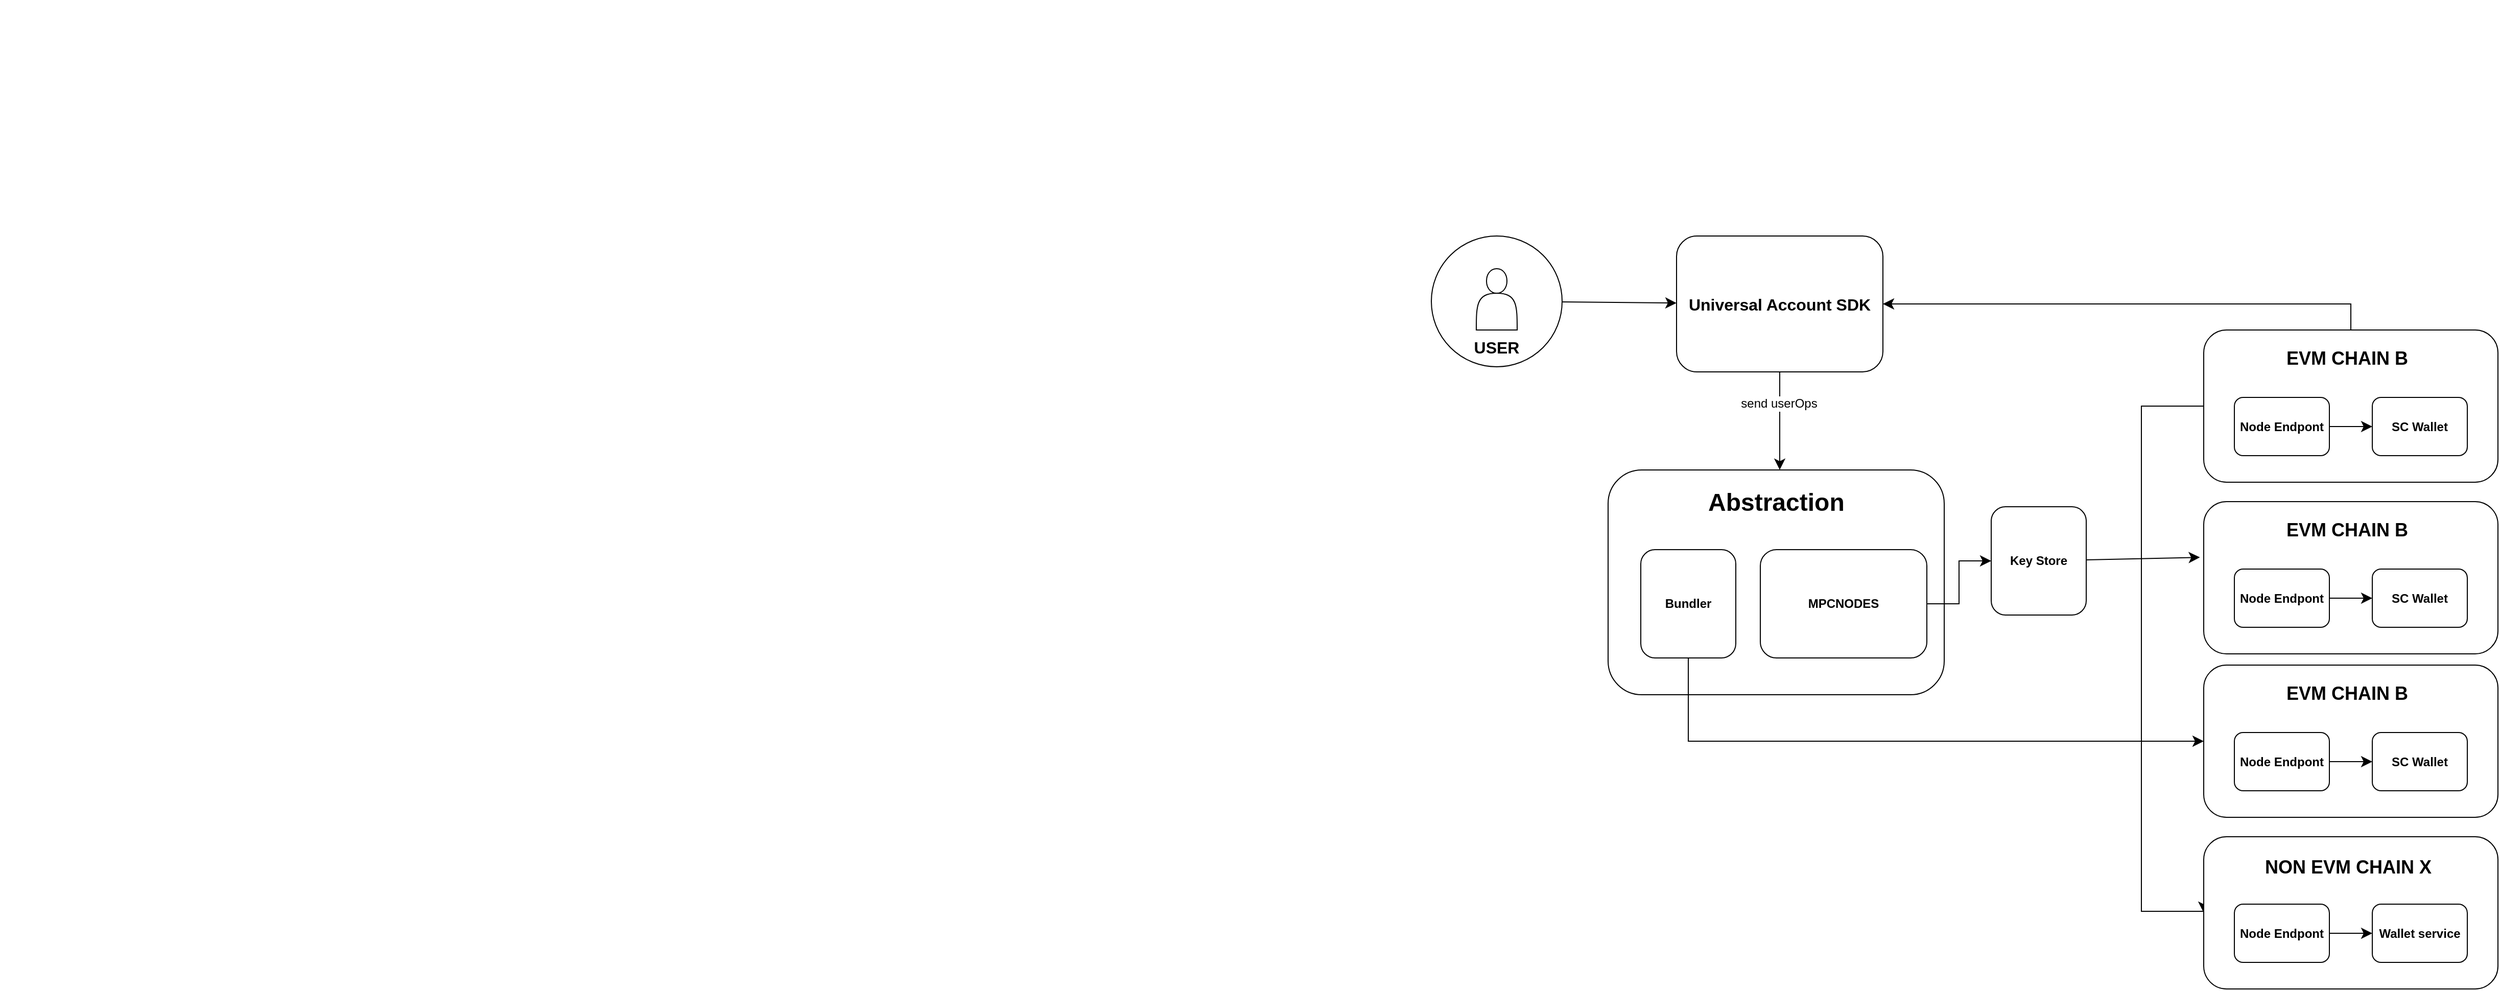 <mxfile version="24.7.1" type="github">
  <diagram name="Page-1" id="M1t9FGvkU17HdAlIoPvs">
    <mxGraphModel dx="1196" dy="707" grid="0" gridSize="10" guides="1" tooltips="1" connect="1" arrows="1" fold="1" page="0" pageScale="1" pageWidth="850" pageHeight="1100" math="0" shadow="0">
      <root>
        <mxCell id="0" />
        <mxCell id="1" parent="0" />
        <mxCell id="ed4Wh0j3ZcqlSjC6VKng-1" value="" style="shape=image;verticalLabelPosition=bottom;labelBackgroundColor=default;verticalAlign=top;aspect=fixed;imageAspect=0;image=https://files.readme.io/d009ae7-photo_2024-04-02_17-54-04.jpg;" vertex="1" parent="1">
          <mxGeometry x="175.533" y="165.667" width="1200" height="848" as="geometry" />
        </mxCell>
        <mxCell id="ed4Wh0j3ZcqlSjC6VKng-5" value="" style="edgeStyle=none;curved=1;rounded=0;orthogonalLoop=1;jettySize=auto;html=1;fontSize=12;startSize=8;endSize=8;" edge="1" parent="1" source="ed4Wh0j3ZcqlSjC6VKng-2" target="ed4Wh0j3ZcqlSjC6VKng-4">
          <mxGeometry relative="1" as="geometry" />
        </mxCell>
        <mxCell id="ed4Wh0j3ZcqlSjC6VKng-2" value="" style="ellipse;whiteSpace=wrap;html=1;aspect=fixed;" vertex="1" parent="1">
          <mxGeometry x="1576" y="396" width="128" height="128" as="geometry" />
        </mxCell>
        <mxCell id="ed4Wh0j3ZcqlSjC6VKng-3" value="" style="shape=actor;whiteSpace=wrap;html=1;" vertex="1" parent="1">
          <mxGeometry x="1620" y="428" width="40" height="60" as="geometry" />
        </mxCell>
        <mxCell id="ed4Wh0j3ZcqlSjC6VKng-4" value="&lt;b&gt;&lt;font style=&quot;font-size: 16px;&quot;&gt;Universal Account SDK&lt;/font&gt;&lt;/b&gt;" style="rounded=1;whiteSpace=wrap;html=1;" vertex="1" parent="1">
          <mxGeometry x="1816" y="396" width="202" height="133" as="geometry" />
        </mxCell>
        <mxCell id="ed4Wh0j3ZcqlSjC6VKng-7" value="" style="rounded=1;whiteSpace=wrap;html=1;" vertex="1" parent="1">
          <mxGeometry x="1749" y="625" width="329" height="220" as="geometry" />
        </mxCell>
        <mxCell id="ed4Wh0j3ZcqlSjC6VKng-8" value="&lt;h1 style=&quot;margin-top: 0px;&quot;&gt;Abstraction&lt;/h1&gt;" style="text;html=1;whiteSpace=wrap;overflow=hidden;rounded=0;" vertex="1" parent="1">
          <mxGeometry x="1845" y="636" width="139" height="48" as="geometry" />
        </mxCell>
        <mxCell id="ed4Wh0j3ZcqlSjC6VKng-38" style="edgeStyle=orthogonalEdgeStyle;rounded=0;orthogonalLoop=1;jettySize=auto;html=1;entryX=0;entryY=0.5;entryDx=0;entryDy=0;fontSize=12;startSize=8;endSize=8;" edge="1" parent="1" source="ed4Wh0j3ZcqlSjC6VKng-9" target="ed4Wh0j3ZcqlSjC6VKng-25">
          <mxGeometry relative="1" as="geometry">
            <Array as="points">
              <mxPoint x="1828" y="891" />
            </Array>
          </mxGeometry>
        </mxCell>
        <mxCell id="ed4Wh0j3ZcqlSjC6VKng-9" value="&lt;b&gt;Bundler&lt;/b&gt;" style="rounded=1;whiteSpace=wrap;html=1;" vertex="1" parent="1">
          <mxGeometry x="1781" y="703" width="93" height="106" as="geometry" />
        </mxCell>
        <mxCell id="ed4Wh0j3ZcqlSjC6VKng-14" style="edgeStyle=orthogonalEdgeStyle;rounded=0;orthogonalLoop=1;jettySize=auto;html=1;entryX=0;entryY=0.5;entryDx=0;entryDy=0;fontSize=12;startSize=8;endSize=8;" edge="1" parent="1" source="ed4Wh0j3ZcqlSjC6VKng-10" target="ed4Wh0j3ZcqlSjC6VKng-11">
          <mxGeometry relative="1" as="geometry" />
        </mxCell>
        <mxCell id="ed4Wh0j3ZcqlSjC6VKng-10" value="&lt;b&gt;MPCNODES&lt;/b&gt;" style="rounded=1;whiteSpace=wrap;html=1;" vertex="1" parent="1">
          <mxGeometry x="1898" y="703" width="163" height="106" as="geometry" />
        </mxCell>
        <mxCell id="ed4Wh0j3ZcqlSjC6VKng-11" value="&lt;b&gt;Key Store&lt;/b&gt;" style="rounded=1;whiteSpace=wrap;html=1;" vertex="1" parent="1">
          <mxGeometry x="2124" y="661" width="93" height="106" as="geometry" />
        </mxCell>
        <mxCell id="ed4Wh0j3ZcqlSjC6VKng-39" style="edgeStyle=orthogonalEdgeStyle;rounded=0;orthogonalLoop=1;jettySize=auto;html=1;entryX=0;entryY=0.5;entryDx=0;entryDy=0;fontSize=12;startSize=8;endSize=8;" edge="1" parent="1" source="ed4Wh0j3ZcqlSjC6VKng-15" target="ed4Wh0j3ZcqlSjC6VKng-30">
          <mxGeometry relative="1" as="geometry">
            <Array as="points">
              <mxPoint x="2271" y="562.5" />
              <mxPoint x="2271" y="1057" />
            </Array>
          </mxGeometry>
        </mxCell>
        <mxCell id="ed4Wh0j3ZcqlSjC6VKng-41" style="edgeStyle=orthogonalEdgeStyle;rounded=0;orthogonalLoop=1;jettySize=auto;html=1;entryX=1;entryY=0.5;entryDx=0;entryDy=0;fontSize=12;startSize=8;endSize=8;" edge="1" parent="1" source="ed4Wh0j3ZcqlSjC6VKng-15" target="ed4Wh0j3ZcqlSjC6VKng-4">
          <mxGeometry relative="1" as="geometry">
            <Array as="points">
              <mxPoint x="2476" y="463" />
            </Array>
          </mxGeometry>
        </mxCell>
        <mxCell id="ed4Wh0j3ZcqlSjC6VKng-15" value="" style="rounded=1;whiteSpace=wrap;html=1;" vertex="1" parent="1">
          <mxGeometry x="2332" y="488" width="288" height="149" as="geometry" />
        </mxCell>
        <mxCell id="ed4Wh0j3ZcqlSjC6VKng-18" value="" style="edgeStyle=none;curved=1;rounded=0;orthogonalLoop=1;jettySize=auto;html=1;fontSize=12;startSize=8;endSize=8;" edge="1" parent="1" source="ed4Wh0j3ZcqlSjC6VKng-16" target="ed4Wh0j3ZcqlSjC6VKng-17">
          <mxGeometry relative="1" as="geometry" />
        </mxCell>
        <mxCell id="ed4Wh0j3ZcqlSjC6VKng-16" value="&lt;b&gt;Node Endpont&lt;/b&gt;" style="rounded=1;whiteSpace=wrap;html=1;" vertex="1" parent="1">
          <mxGeometry x="2362" y="554" width="93" height="57" as="geometry" />
        </mxCell>
        <mxCell id="ed4Wh0j3ZcqlSjC6VKng-17" value="&lt;b&gt;SC Wallet&lt;/b&gt;" style="rounded=1;whiteSpace=wrap;html=1;" vertex="1" parent="1">
          <mxGeometry x="2497" y="554" width="93" height="57" as="geometry" />
        </mxCell>
        <mxCell id="ed4Wh0j3ZcqlSjC6VKng-19" value="&lt;h1 style=&quot;margin-top: 0px;&quot;&gt;&lt;font style=&quot;font-size: 18px;&quot;&gt;EVM CHAIN B&lt;/font&gt;&lt;/h1&gt;" style="text;html=1;whiteSpace=wrap;overflow=hidden;rounded=0;" vertex="1" parent="1">
          <mxGeometry x="2410.75" y="493" width="130.5" height="48" as="geometry" />
        </mxCell>
        <mxCell id="ed4Wh0j3ZcqlSjC6VKng-20" value="" style="rounded=1;whiteSpace=wrap;html=1;" vertex="1" parent="1">
          <mxGeometry x="2332" y="656" width="288" height="149" as="geometry" />
        </mxCell>
        <mxCell id="ed4Wh0j3ZcqlSjC6VKng-21" value="" style="edgeStyle=none;curved=1;rounded=0;orthogonalLoop=1;jettySize=auto;html=1;fontSize=12;startSize=8;endSize=8;" edge="1" parent="1" source="ed4Wh0j3ZcqlSjC6VKng-22" target="ed4Wh0j3ZcqlSjC6VKng-23">
          <mxGeometry relative="1" as="geometry" />
        </mxCell>
        <mxCell id="ed4Wh0j3ZcqlSjC6VKng-22" value="&lt;b&gt;Node Endpont&lt;/b&gt;" style="rounded=1;whiteSpace=wrap;html=1;" vertex="1" parent="1">
          <mxGeometry x="2362" y="722" width="93" height="57" as="geometry" />
        </mxCell>
        <mxCell id="ed4Wh0j3ZcqlSjC6VKng-23" value="&lt;b&gt;SC Wallet&lt;/b&gt;" style="rounded=1;whiteSpace=wrap;html=1;" vertex="1" parent="1">
          <mxGeometry x="2497" y="722" width="93" height="57" as="geometry" />
        </mxCell>
        <mxCell id="ed4Wh0j3ZcqlSjC6VKng-24" value="&lt;h1 style=&quot;margin-top: 0px;&quot;&gt;&lt;font style=&quot;font-size: 18px;&quot;&gt;EVM CHAIN B&lt;/font&gt;&lt;/h1&gt;" style="text;html=1;whiteSpace=wrap;overflow=hidden;rounded=0;" vertex="1" parent="1">
          <mxGeometry x="2410.75" y="661" width="130.5" height="48" as="geometry" />
        </mxCell>
        <mxCell id="ed4Wh0j3ZcqlSjC6VKng-25" value="" style="rounded=1;whiteSpace=wrap;html=1;" vertex="1" parent="1">
          <mxGeometry x="2332" y="816" width="288" height="149" as="geometry" />
        </mxCell>
        <mxCell id="ed4Wh0j3ZcqlSjC6VKng-26" value="" style="edgeStyle=none;curved=1;rounded=0;orthogonalLoop=1;jettySize=auto;html=1;fontSize=12;startSize=8;endSize=8;" edge="1" parent="1" source="ed4Wh0j3ZcqlSjC6VKng-27" target="ed4Wh0j3ZcqlSjC6VKng-28">
          <mxGeometry relative="1" as="geometry" />
        </mxCell>
        <mxCell id="ed4Wh0j3ZcqlSjC6VKng-27" value="&lt;b&gt;Node Endpont&lt;/b&gt;" style="rounded=1;whiteSpace=wrap;html=1;" vertex="1" parent="1">
          <mxGeometry x="2362" y="882" width="93" height="57" as="geometry" />
        </mxCell>
        <mxCell id="ed4Wh0j3ZcqlSjC6VKng-28" value="&lt;b&gt;SC Wallet&lt;/b&gt;" style="rounded=1;whiteSpace=wrap;html=1;" vertex="1" parent="1">
          <mxGeometry x="2497" y="882" width="93" height="57" as="geometry" />
        </mxCell>
        <mxCell id="ed4Wh0j3ZcqlSjC6VKng-29" value="&lt;h1 style=&quot;margin-top: 0px;&quot;&gt;&lt;font style=&quot;font-size: 18px;&quot;&gt;EVM CHAIN B&lt;/font&gt;&lt;/h1&gt;" style="text;html=1;whiteSpace=wrap;overflow=hidden;rounded=0;" vertex="1" parent="1">
          <mxGeometry x="2410.75" y="821" width="130.5" height="48" as="geometry" />
        </mxCell>
        <mxCell id="ed4Wh0j3ZcqlSjC6VKng-30" value="" style="rounded=1;whiteSpace=wrap;html=1;" vertex="1" parent="1">
          <mxGeometry x="2332" y="984" width="288" height="149" as="geometry" />
        </mxCell>
        <mxCell id="ed4Wh0j3ZcqlSjC6VKng-31" value="" style="edgeStyle=none;curved=1;rounded=0;orthogonalLoop=1;jettySize=auto;html=1;fontSize=12;startSize=8;endSize=8;" edge="1" parent="1" source="ed4Wh0j3ZcqlSjC6VKng-32" target="ed4Wh0j3ZcqlSjC6VKng-33">
          <mxGeometry relative="1" as="geometry" />
        </mxCell>
        <mxCell id="ed4Wh0j3ZcqlSjC6VKng-32" value="&lt;b&gt;Node Endpont&lt;/b&gt;" style="rounded=1;whiteSpace=wrap;html=1;" vertex="1" parent="1">
          <mxGeometry x="2362" y="1050" width="93" height="57" as="geometry" />
        </mxCell>
        <mxCell id="ed4Wh0j3ZcqlSjC6VKng-33" value="&lt;b&gt;Wallet service&lt;/b&gt;" style="rounded=1;whiteSpace=wrap;html=1;" vertex="1" parent="1">
          <mxGeometry x="2497" y="1050" width="93" height="57" as="geometry" />
        </mxCell>
        <mxCell id="ed4Wh0j3ZcqlSjC6VKng-34" value="&lt;h1 style=&quot;margin-top: 0px;&quot;&gt;&lt;font style=&quot;font-size: 18px;&quot;&gt;NON EVM CHAIN X&lt;/font&gt;&lt;/h1&gt;" style="text;html=1;whiteSpace=wrap;overflow=hidden;rounded=0;" vertex="1" parent="1">
          <mxGeometry x="2389.88" y="991" width="172.25" height="48" as="geometry" />
        </mxCell>
        <mxCell id="ed4Wh0j3ZcqlSjC6VKng-35" value="&lt;b&gt;USER&lt;/b&gt;" style="text;html=1;align=center;verticalAlign=middle;whiteSpace=wrap;rounded=0;fontSize=16;" vertex="1" parent="1">
          <mxGeometry x="1610" y="490" width="60" height="30" as="geometry" />
        </mxCell>
        <mxCell id="ed4Wh0j3ZcqlSjC6VKng-36" style="edgeStyle=none;curved=1;rounded=0;orthogonalLoop=1;jettySize=auto;html=1;entryX=0.518;entryY=-0.231;entryDx=0;entryDy=0;entryPerimeter=0;fontSize=12;startSize=8;endSize=8;" edge="1" parent="1" source="ed4Wh0j3ZcqlSjC6VKng-4" target="ed4Wh0j3ZcqlSjC6VKng-8">
          <mxGeometry relative="1" as="geometry" />
        </mxCell>
        <mxCell id="ed4Wh0j3ZcqlSjC6VKng-37" value="send userOps" style="edgeLabel;html=1;align=center;verticalAlign=middle;resizable=0;points=[];fontSize=12;" vertex="1" connectable="0" parent="ed4Wh0j3ZcqlSjC6VKng-36">
          <mxGeometry x="-0.352" y="-1" relative="1" as="geometry">
            <mxPoint as="offset" />
          </mxGeometry>
        </mxCell>
        <mxCell id="ed4Wh0j3ZcqlSjC6VKng-40" style="edgeStyle=none;curved=1;rounded=0;orthogonalLoop=1;jettySize=auto;html=1;entryX=-0.013;entryY=0.366;entryDx=0;entryDy=0;entryPerimeter=0;fontSize=12;startSize=8;endSize=8;" edge="1" parent="1" source="ed4Wh0j3ZcqlSjC6VKng-11" target="ed4Wh0j3ZcqlSjC6VKng-20">
          <mxGeometry relative="1" as="geometry" />
        </mxCell>
      </root>
    </mxGraphModel>
  </diagram>
</mxfile>
